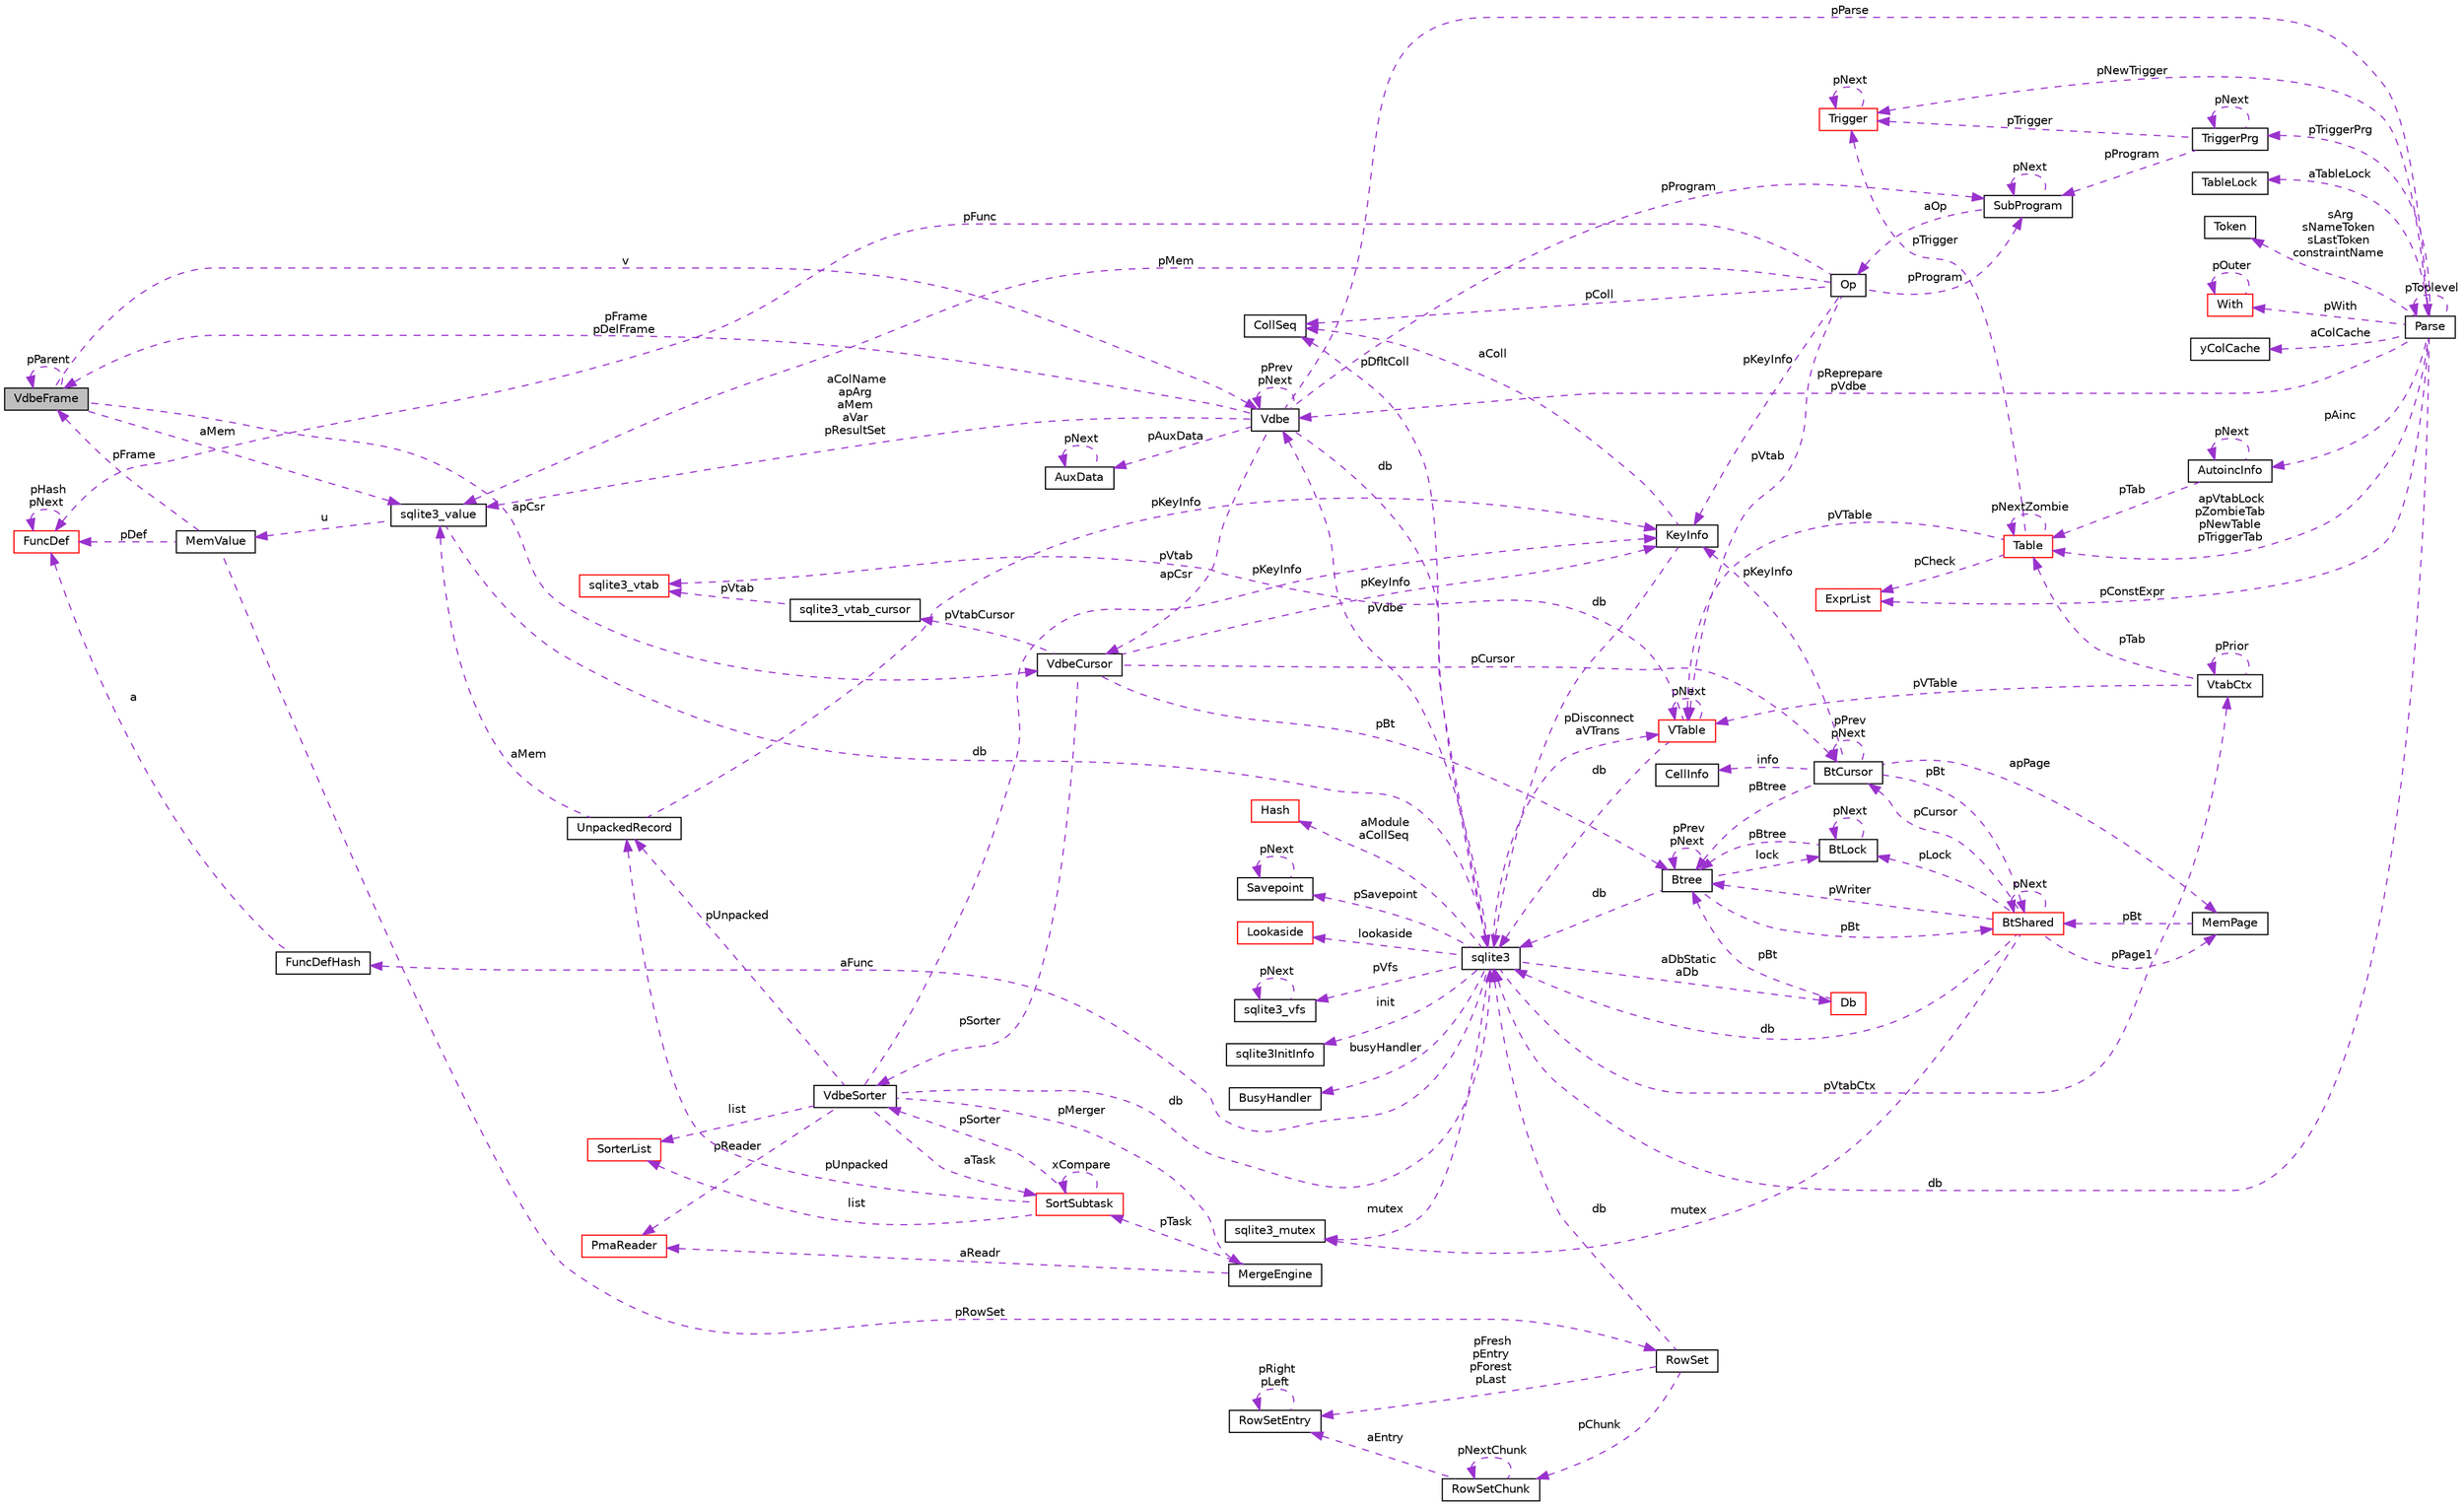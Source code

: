 digraph "VdbeFrame"
{
  edge [fontname="Helvetica",fontsize="10",labelfontname="Helvetica",labelfontsize="10"];
  node [fontname="Helvetica",fontsize="10",shape=record];
  rankdir="LR";
  Node1 [label="VdbeFrame",height=0.2,width=0.4,color="black", fillcolor="grey75", style="filled", fontcolor="black"];
  Node2 -> Node1 [dir="back",color="darkorchid3",fontsize="10",style="dashed",label=" aMem" ,fontname="Helvetica"];
  Node2 [label="sqlite3_value",height=0.2,width=0.4,color="black", fillcolor="white", style="filled",URL="$struct_mem.html"];
  Node3 -> Node2 [dir="back",color="darkorchid3",fontsize="10",style="dashed",label=" u" ,fontname="Helvetica"];
  Node3 [label="MemValue",height=0.2,width=0.4,color="black", fillcolor="white", style="filled",URL="$union_mem_1_1_mem_value.html"];
  Node1 -> Node3 [dir="back",color="darkorchid3",fontsize="10",style="dashed",label=" pFrame" ,fontname="Helvetica"];
  Node4 -> Node3 [dir="back",color="darkorchid3",fontsize="10",style="dashed",label=" pRowSet" ,fontname="Helvetica"];
  Node4 [label="RowSet",height=0.2,width=0.4,color="black", fillcolor="white", style="filled",URL="$struct_row_set.html"];
  Node5 -> Node4 [dir="back",color="darkorchid3",fontsize="10",style="dashed",label=" db" ,fontname="Helvetica"];
  Node5 [label="sqlite3",height=0.2,width=0.4,color="black", fillcolor="white", style="filled",URL="$structsqlite3.html"];
  Node6 -> Node5 [dir="back",color="darkorchid3",fontsize="10",style="dashed",label=" pVdbe" ,fontname="Helvetica"];
  Node6 [label="Vdbe",height=0.2,width=0.4,color="black", fillcolor="white", style="filled",URL="$struct_vdbe.html"];
  Node6 -> Node6 [dir="back",color="darkorchid3",fontsize="10",style="dashed",label=" pPrev\npNext" ,fontname="Helvetica"];
  Node2 -> Node6 [dir="back",color="darkorchid3",fontsize="10",style="dashed",label=" aColName\napArg\naMem\naVar\npResultSet" ,fontname="Helvetica"];
  Node5 -> Node6 [dir="back",color="darkorchid3",fontsize="10",style="dashed",label=" db" ,fontname="Helvetica"];
  Node1 -> Node6 [dir="back",color="darkorchid3",fontsize="10",style="dashed",label=" pFrame\npDelFrame" ,fontname="Helvetica"];
  Node7 -> Node6 [dir="back",color="darkorchid3",fontsize="10",style="dashed",label=" pAuxData" ,fontname="Helvetica"];
  Node7 [label="AuxData",height=0.2,width=0.4,color="black", fillcolor="white", style="filled",URL="$struct_aux_data.html"];
  Node7 -> Node7 [dir="back",color="darkorchid3",fontsize="10",style="dashed",label=" pNext" ,fontname="Helvetica"];
  Node8 -> Node6 [dir="back",color="darkorchid3",fontsize="10",style="dashed",label=" pProgram" ,fontname="Helvetica"];
  Node8 [label="SubProgram",height=0.2,width=0.4,color="black", fillcolor="white", style="filled",URL="$struct_sub_program.html"];
  Node8 -> Node8 [dir="back",color="darkorchid3",fontsize="10",style="dashed",label=" pNext" ,fontname="Helvetica"];
  Node9 -> Node8 [dir="back",color="darkorchid3",fontsize="10",style="dashed",label=" aOp" ,fontname="Helvetica"];
  Node9 [label="Op",height=0.2,width=0.4,color="black", fillcolor="white", style="filled",URL="$struct_vdbe_op.html"];
  Node2 -> Node9 [dir="back",color="darkorchid3",fontsize="10",style="dashed",label=" pMem" ,fontname="Helvetica"];
  Node10 -> Node9 [dir="back",color="darkorchid3",fontsize="10",style="dashed",label=" pColl" ,fontname="Helvetica"];
  Node10 [label="CollSeq",height=0.2,width=0.4,color="black", fillcolor="white", style="filled",URL="$struct_coll_seq.html"];
  Node11 -> Node9 [dir="back",color="darkorchid3",fontsize="10",style="dashed",label=" pVtab" ,fontname="Helvetica"];
  Node11 [label="VTable",height=0.2,width=0.4,color="red", fillcolor="white", style="filled",URL="$struct_v_table.html"];
  Node5 -> Node11 [dir="back",color="darkorchid3",fontsize="10",style="dashed",label=" db" ,fontname="Helvetica"];
  Node11 -> Node11 [dir="back",color="darkorchid3",fontsize="10",style="dashed",label=" pNext" ,fontname="Helvetica"];
  Node12 -> Node11 [dir="back",color="darkorchid3",fontsize="10",style="dashed",label=" pVtab" ,fontname="Helvetica"];
  Node12 [label="sqlite3_vtab",height=0.2,width=0.4,color="red", fillcolor="white", style="filled",URL="$structsqlite3__vtab.html"];
  Node8 -> Node9 [dir="back",color="darkorchid3",fontsize="10",style="dashed",label=" pProgram" ,fontname="Helvetica"];
  Node13 -> Node9 [dir="back",color="darkorchid3",fontsize="10",style="dashed",label=" pKeyInfo" ,fontname="Helvetica"];
  Node13 [label="KeyInfo",height=0.2,width=0.4,color="black", fillcolor="white", style="filled",URL="$struct_key_info.html"];
  Node5 -> Node13 [dir="back",color="darkorchid3",fontsize="10",style="dashed",label=" db" ,fontname="Helvetica"];
  Node10 -> Node13 [dir="back",color="darkorchid3",fontsize="10",style="dashed",label=" aColl" ,fontname="Helvetica"];
  Node14 -> Node9 [dir="back",color="darkorchid3",fontsize="10",style="dashed",label=" pFunc" ,fontname="Helvetica"];
  Node14 [label="FuncDef",height=0.2,width=0.4,color="red", fillcolor="white", style="filled",URL="$struct_func_def.html"];
  Node14 -> Node14 [dir="back",color="darkorchid3",fontsize="10",style="dashed",label=" pHash\npNext" ,fontname="Helvetica"];
  Node15 -> Node6 [dir="back",color="darkorchid3",fontsize="10",style="dashed",label=" apCsr" ,fontname="Helvetica"];
  Node15 [label="VdbeCursor",height=0.2,width=0.4,color="black", fillcolor="white", style="filled",URL="$struct_vdbe_cursor.html"];
  Node16 -> Node15 [dir="back",color="darkorchid3",fontsize="10",style="dashed",label=" pCursor" ,fontname="Helvetica"];
  Node16 [label="BtCursor",height=0.2,width=0.4,color="black", fillcolor="white", style="filled",URL="$struct_bt_cursor.html"];
  Node16 -> Node16 [dir="back",color="darkorchid3",fontsize="10",style="dashed",label=" pPrev\npNext" ,fontname="Helvetica"];
  Node17 -> Node16 [dir="back",color="darkorchid3",fontsize="10",style="dashed",label=" info" ,fontname="Helvetica"];
  Node17 [label="CellInfo",height=0.2,width=0.4,color="black", fillcolor="white", style="filled",URL="$struct_cell_info.html"];
  Node18 -> Node16 [dir="back",color="darkorchid3",fontsize="10",style="dashed",label=" pBt" ,fontname="Helvetica"];
  Node18 [label="BtShared",height=0.2,width=0.4,color="red", fillcolor="white", style="filled",URL="$struct_bt_shared.html"];
  Node16 -> Node18 [dir="back",color="darkorchid3",fontsize="10",style="dashed",label=" pCursor" ,fontname="Helvetica"];
  Node18 -> Node18 [dir="back",color="darkorchid3",fontsize="10",style="dashed",label=" pNext" ,fontname="Helvetica"];
  Node5 -> Node18 [dir="back",color="darkorchid3",fontsize="10",style="dashed",label=" db" ,fontname="Helvetica"];
  Node19 -> Node18 [dir="back",color="darkorchid3",fontsize="10",style="dashed",label=" mutex" ,fontname="Helvetica"];
  Node19 [label="sqlite3_mutex",height=0.2,width=0.4,color="black", fillcolor="white", style="filled",URL="$structsqlite3__mutex.html"];
  Node20 -> Node18 [dir="back",color="darkorchid3",fontsize="10",style="dashed",label=" pLock" ,fontname="Helvetica"];
  Node20 [label="BtLock",height=0.2,width=0.4,color="black", fillcolor="white", style="filled",URL="$struct_bt_lock.html"];
  Node20 -> Node20 [dir="back",color="darkorchid3",fontsize="10",style="dashed",label=" pNext" ,fontname="Helvetica"];
  Node21 -> Node20 [dir="back",color="darkorchid3",fontsize="10",style="dashed",label=" pBtree" ,fontname="Helvetica"];
  Node21 [label="Btree",height=0.2,width=0.4,color="black", fillcolor="white", style="filled",URL="$struct_btree.html"];
  Node18 -> Node21 [dir="back",color="darkorchid3",fontsize="10",style="dashed",label=" pBt" ,fontname="Helvetica"];
  Node5 -> Node21 [dir="back",color="darkorchid3",fontsize="10",style="dashed",label=" db" ,fontname="Helvetica"];
  Node20 -> Node21 [dir="back",color="darkorchid3",fontsize="10",style="dashed",label=" lock" ,fontname="Helvetica"];
  Node21 -> Node21 [dir="back",color="darkorchid3",fontsize="10",style="dashed",label=" pPrev\npNext" ,fontname="Helvetica"];
  Node22 -> Node18 [dir="back",color="darkorchid3",fontsize="10",style="dashed",label=" pPage1" ,fontname="Helvetica"];
  Node22 [label="MemPage",height=0.2,width=0.4,color="black", fillcolor="white", style="filled",URL="$struct_mem_page.html"];
  Node18 -> Node22 [dir="back",color="darkorchid3",fontsize="10",style="dashed",label=" pBt" ,fontname="Helvetica"];
  Node21 -> Node18 [dir="back",color="darkorchid3",fontsize="10",style="dashed",label=" pWriter" ,fontname="Helvetica"];
  Node22 -> Node16 [dir="back",color="darkorchid3",fontsize="10",style="dashed",label=" apPage" ,fontname="Helvetica"];
  Node13 -> Node16 [dir="back",color="darkorchid3",fontsize="10",style="dashed",label=" pKeyInfo" ,fontname="Helvetica"];
  Node21 -> Node16 [dir="back",color="darkorchid3",fontsize="10",style="dashed",label=" pBtree" ,fontname="Helvetica"];
  Node23 -> Node15 [dir="back",color="darkorchid3",fontsize="10",style="dashed",label=" pVtabCursor" ,fontname="Helvetica"];
  Node23 [label="sqlite3_vtab_cursor",height=0.2,width=0.4,color="black", fillcolor="white", style="filled",URL="$structsqlite3__vtab__cursor.html"];
  Node12 -> Node23 [dir="back",color="darkorchid3",fontsize="10",style="dashed",label=" pVtab" ,fontname="Helvetica"];
  Node24 -> Node15 [dir="back",color="darkorchid3",fontsize="10",style="dashed",label=" pSorter" ,fontname="Helvetica"];
  Node24 [label="VdbeSorter",height=0.2,width=0.4,color="black", fillcolor="white", style="filled",URL="$struct_vdbe_sorter.html"];
  Node25 -> Node24 [dir="back",color="darkorchid3",fontsize="10",style="dashed",label=" list" ,fontname="Helvetica"];
  Node25 [label="SorterList",height=0.2,width=0.4,color="red", fillcolor="white", style="filled",URL="$struct_sorter_list.html"];
  Node5 -> Node24 [dir="back",color="darkorchid3",fontsize="10",style="dashed",label=" db" ,fontname="Helvetica"];
  Node26 -> Node24 [dir="back",color="darkorchid3",fontsize="10",style="dashed",label=" pMerger" ,fontname="Helvetica"];
  Node26 [label="MergeEngine",height=0.2,width=0.4,color="black", fillcolor="white", style="filled",URL="$struct_merge_engine.html"];
  Node27 -> Node26 [dir="back",color="darkorchid3",fontsize="10",style="dashed",label=" aReadr" ,fontname="Helvetica"];
  Node27 [label="PmaReader",height=0.2,width=0.4,color="red", fillcolor="white", style="filled",URL="$struct_pma_reader.html"];
  Node28 -> Node26 [dir="back",color="darkorchid3",fontsize="10",style="dashed",label=" pTask" ,fontname="Helvetica"];
  Node28 [label="SortSubtask",height=0.2,width=0.4,color="red", fillcolor="white", style="filled",URL="$struct_sort_subtask.html"];
  Node25 -> Node28 [dir="back",color="darkorchid3",fontsize="10",style="dashed",label=" list" ,fontname="Helvetica"];
  Node24 -> Node28 [dir="back",color="darkorchid3",fontsize="10",style="dashed",label=" pSorter" ,fontname="Helvetica"];
  Node29 -> Node28 [dir="back",color="darkorchid3",fontsize="10",style="dashed",label=" pUnpacked" ,fontname="Helvetica"];
  Node29 [label="UnpackedRecord",height=0.2,width=0.4,color="black", fillcolor="white", style="filled",URL="$struct_unpacked_record.html"];
  Node2 -> Node29 [dir="back",color="darkorchid3",fontsize="10",style="dashed",label=" aMem" ,fontname="Helvetica"];
  Node13 -> Node29 [dir="back",color="darkorchid3",fontsize="10",style="dashed",label=" pKeyInfo" ,fontname="Helvetica"];
  Node28 -> Node28 [dir="back",color="darkorchid3",fontsize="10",style="dashed",label=" xCompare" ,fontname="Helvetica"];
  Node27 -> Node24 [dir="back",color="darkorchid3",fontsize="10",style="dashed",label=" pReader" ,fontname="Helvetica"];
  Node13 -> Node24 [dir="back",color="darkorchid3",fontsize="10",style="dashed",label=" pKeyInfo" ,fontname="Helvetica"];
  Node29 -> Node24 [dir="back",color="darkorchid3",fontsize="10",style="dashed",label=" pUnpacked" ,fontname="Helvetica"];
  Node28 -> Node24 [dir="back",color="darkorchid3",fontsize="10",style="dashed",label=" aTask" ,fontname="Helvetica"];
  Node13 -> Node15 [dir="back",color="darkorchid3",fontsize="10",style="dashed",label=" pKeyInfo" ,fontname="Helvetica"];
  Node21 -> Node15 [dir="back",color="darkorchid3",fontsize="10",style="dashed",label=" pBt" ,fontname="Helvetica"];
  Node30 -> Node6 [dir="back",color="darkorchid3",fontsize="10",style="dashed",label=" pParse" ,fontname="Helvetica"];
  Node30 [label="Parse",height=0.2,width=0.4,color="black", fillcolor="white", style="filled",URL="$struct_parse.html"];
  Node6 -> Node30 [dir="back",color="darkorchid3",fontsize="10",style="dashed",label=" pReprepare\npVdbe" ,fontname="Helvetica"];
  Node5 -> Node30 [dir="back",color="darkorchid3",fontsize="10",style="dashed",label=" db" ,fontname="Helvetica"];
  Node31 -> Node30 [dir="back",color="darkorchid3",fontsize="10",style="dashed",label=" aTableLock" ,fontname="Helvetica"];
  Node31 [label="TableLock",height=0.2,width=0.4,color="black", fillcolor="white", style="filled",URL="$struct_table_lock.html"];
  Node32 -> Node30 [dir="back",color="darkorchid3",fontsize="10",style="dashed",label=" sArg\nsNameToken\nsLastToken\nconstraintName" ,fontname="Helvetica"];
  Node32 [label="Token",height=0.2,width=0.4,color="black", fillcolor="white", style="filled",URL="$struct_token.html"];
  Node33 -> Node30 [dir="back",color="darkorchid3",fontsize="10",style="dashed",label=" pWith" ,fontname="Helvetica"];
  Node33 [label="With",height=0.2,width=0.4,color="red", fillcolor="white", style="filled",URL="$struct_with.html"];
  Node33 -> Node33 [dir="back",color="darkorchid3",fontsize="10",style="dashed",label=" pOuter" ,fontname="Helvetica"];
  Node34 -> Node30 [dir="back",color="darkorchid3",fontsize="10",style="dashed",label=" aColCache" ,fontname="Helvetica"];
  Node34 [label="yColCache",height=0.2,width=0.4,color="black", fillcolor="white", style="filled",URL="$struct_parse_1_1y_col_cache.html"];
  Node35 -> Node30 [dir="back",color="darkorchid3",fontsize="10",style="dashed",label=" apVtabLock\npZombieTab\npNewTable\npTriggerTab" ,fontname="Helvetica"];
  Node35 [label="Table",height=0.2,width=0.4,color="red", fillcolor="white", style="filled",URL="$struct_table.html"];
  Node11 -> Node35 [dir="back",color="darkorchid3",fontsize="10",style="dashed",label=" pVTable" ,fontname="Helvetica"];
  Node35 -> Node35 [dir="back",color="darkorchid3",fontsize="10",style="dashed",label=" pNextZombie" ,fontname="Helvetica"];
  Node36 -> Node35 [dir="back",color="darkorchid3",fontsize="10",style="dashed",label=" pTrigger" ,fontname="Helvetica"];
  Node36 [label="Trigger",height=0.2,width=0.4,color="red", fillcolor="white", style="filled",URL="$struct_trigger.html"];
  Node36 -> Node36 [dir="back",color="darkorchid3",fontsize="10",style="dashed",label=" pNext" ,fontname="Helvetica"];
  Node37 -> Node35 [dir="back",color="darkorchid3",fontsize="10",style="dashed",label=" pCheck" ,fontname="Helvetica"];
  Node37 [label="ExprList",height=0.2,width=0.4,color="red", fillcolor="white", style="filled",URL="$struct_expr_list.html"];
  Node36 -> Node30 [dir="back",color="darkorchid3",fontsize="10",style="dashed",label=" pNewTrigger" ,fontname="Helvetica"];
  Node38 -> Node30 [dir="back",color="darkorchid3",fontsize="10",style="dashed",label=" pTriggerPrg" ,fontname="Helvetica"];
  Node38 [label="TriggerPrg",height=0.2,width=0.4,color="black", fillcolor="white", style="filled",URL="$struct_trigger_prg.html"];
  Node8 -> Node38 [dir="back",color="darkorchid3",fontsize="10",style="dashed",label=" pProgram" ,fontname="Helvetica"];
  Node36 -> Node38 [dir="back",color="darkorchid3",fontsize="10",style="dashed",label=" pTrigger" ,fontname="Helvetica"];
  Node38 -> Node38 [dir="back",color="darkorchid3",fontsize="10",style="dashed",label=" pNext" ,fontname="Helvetica"];
  Node39 -> Node30 [dir="back",color="darkorchid3",fontsize="10",style="dashed",label=" pAinc" ,fontname="Helvetica"];
  Node39 [label="AutoincInfo",height=0.2,width=0.4,color="black", fillcolor="white", style="filled",URL="$struct_autoinc_info.html"];
  Node35 -> Node39 [dir="back",color="darkorchid3",fontsize="10",style="dashed",label=" pTab" ,fontname="Helvetica"];
  Node39 -> Node39 [dir="back",color="darkorchid3",fontsize="10",style="dashed",label=" pNext" ,fontname="Helvetica"];
  Node37 -> Node30 [dir="back",color="darkorchid3",fontsize="10",style="dashed",label=" pConstExpr" ,fontname="Helvetica"];
  Node30 -> Node30 [dir="back",color="darkorchid3",fontsize="10",style="dashed",label=" pToplevel" ,fontname="Helvetica"];
  Node40 -> Node5 [dir="back",color="darkorchid3",fontsize="10",style="dashed",label=" pSavepoint" ,fontname="Helvetica"];
  Node40 [label="Savepoint",height=0.2,width=0.4,color="black", fillcolor="white", style="filled",URL="$struct_savepoint.html"];
  Node40 -> Node40 [dir="back",color="darkorchid3",fontsize="10",style="dashed",label=" pNext" ,fontname="Helvetica"];
  Node41 -> Node5 [dir="back",color="darkorchid3",fontsize="10",style="dashed",label=" aFunc" ,fontname="Helvetica"];
  Node41 [label="FuncDefHash",height=0.2,width=0.4,color="black", fillcolor="white", style="filled",URL="$struct_func_def_hash.html"];
  Node14 -> Node41 [dir="back",color="darkorchid3",fontsize="10",style="dashed",label=" a" ,fontname="Helvetica"];
  Node42 -> Node5 [dir="back",color="darkorchid3",fontsize="10",style="dashed",label=" lookaside" ,fontname="Helvetica"];
  Node42 [label="Lookaside",height=0.2,width=0.4,color="red", fillcolor="white", style="filled",URL="$struct_lookaside.html"];
  Node19 -> Node5 [dir="back",color="darkorchid3",fontsize="10",style="dashed",label=" mutex" ,fontname="Helvetica"];
  Node43 -> Node5 [dir="back",color="darkorchid3",fontsize="10",style="dashed",label=" pVfs" ,fontname="Helvetica"];
  Node43 [label="sqlite3_vfs",height=0.2,width=0.4,color="black", fillcolor="white", style="filled",URL="$structsqlite3__vfs.html"];
  Node43 -> Node43 [dir="back",color="darkorchid3",fontsize="10",style="dashed",label=" pNext" ,fontname="Helvetica"];
  Node44 -> Node5 [dir="back",color="darkorchid3",fontsize="10",style="dashed",label=" init" ,fontname="Helvetica"];
  Node44 [label="sqlite3InitInfo",height=0.2,width=0.4,color="black", fillcolor="white", style="filled",URL="$structsqlite3_1_1sqlite3_init_info.html"];
  Node45 -> Node5 [dir="back",color="darkorchid3",fontsize="10",style="dashed",label=" busyHandler" ,fontname="Helvetica"];
  Node45 [label="BusyHandler",height=0.2,width=0.4,color="black", fillcolor="white", style="filled",URL="$struct_busy_handler.html"];
  Node46 -> Node5 [dir="back",color="darkorchid3",fontsize="10",style="dashed",label=" pVtabCtx" ,fontname="Helvetica"];
  Node46 [label="VtabCtx",height=0.2,width=0.4,color="black", fillcolor="white", style="filled",URL="$struct_vtab_ctx.html"];
  Node46 -> Node46 [dir="back",color="darkorchid3",fontsize="10",style="dashed",label=" pPrior" ,fontname="Helvetica"];
  Node11 -> Node46 [dir="back",color="darkorchid3",fontsize="10",style="dashed",label=" pVTable" ,fontname="Helvetica"];
  Node35 -> Node46 [dir="back",color="darkorchid3",fontsize="10",style="dashed",label=" pTab" ,fontname="Helvetica"];
  Node10 -> Node5 [dir="back",color="darkorchid3",fontsize="10",style="dashed",label=" pDfltColl" ,fontname="Helvetica"];
  Node11 -> Node5 [dir="back",color="darkorchid3",fontsize="10",style="dashed",label=" pDisconnect\naVTrans" ,fontname="Helvetica"];
  Node47 -> Node5 [dir="back",color="darkorchid3",fontsize="10",style="dashed",label=" aDbStatic\naDb" ,fontname="Helvetica"];
  Node47 [label="Db",height=0.2,width=0.4,color="red", fillcolor="white", style="filled",URL="$struct_db.html"];
  Node21 -> Node47 [dir="back",color="darkorchid3",fontsize="10",style="dashed",label=" pBt" ,fontname="Helvetica"];
  Node48 -> Node5 [dir="back",color="darkorchid3",fontsize="10",style="dashed",label=" aModule\naCollSeq" ,fontname="Helvetica"];
  Node48 [label="Hash",height=0.2,width=0.4,color="red", fillcolor="white", style="filled",URL="$struct_hash.html"];
  Node49 -> Node4 [dir="back",color="darkorchid3",fontsize="10",style="dashed",label=" pChunk" ,fontname="Helvetica"];
  Node49 [label="RowSetChunk",height=0.2,width=0.4,color="black", fillcolor="white", style="filled",URL="$struct_row_set_chunk.html"];
  Node49 -> Node49 [dir="back",color="darkorchid3",fontsize="10",style="dashed",label=" pNextChunk" ,fontname="Helvetica"];
  Node50 -> Node49 [dir="back",color="darkorchid3",fontsize="10",style="dashed",label=" aEntry" ,fontname="Helvetica"];
  Node50 [label="RowSetEntry",height=0.2,width=0.4,color="black", fillcolor="white", style="filled",URL="$struct_row_set_entry.html"];
  Node50 -> Node50 [dir="back",color="darkorchid3",fontsize="10",style="dashed",label=" pRight\npLeft" ,fontname="Helvetica"];
  Node50 -> Node4 [dir="back",color="darkorchid3",fontsize="10",style="dashed",label=" pFresh\npEntry\npForest\npLast" ,fontname="Helvetica"];
  Node14 -> Node3 [dir="back",color="darkorchid3",fontsize="10",style="dashed",label=" pDef" ,fontname="Helvetica"];
  Node5 -> Node2 [dir="back",color="darkorchid3",fontsize="10",style="dashed",label=" db" ,fontname="Helvetica"];
  Node6 -> Node1 [dir="back",color="darkorchid3",fontsize="10",style="dashed",label=" v" ,fontname="Helvetica"];
  Node1 -> Node1 [dir="back",color="darkorchid3",fontsize="10",style="dashed",label=" pParent" ,fontname="Helvetica"];
  Node15 -> Node1 [dir="back",color="darkorchid3",fontsize="10",style="dashed",label=" apCsr" ,fontname="Helvetica"];
}
